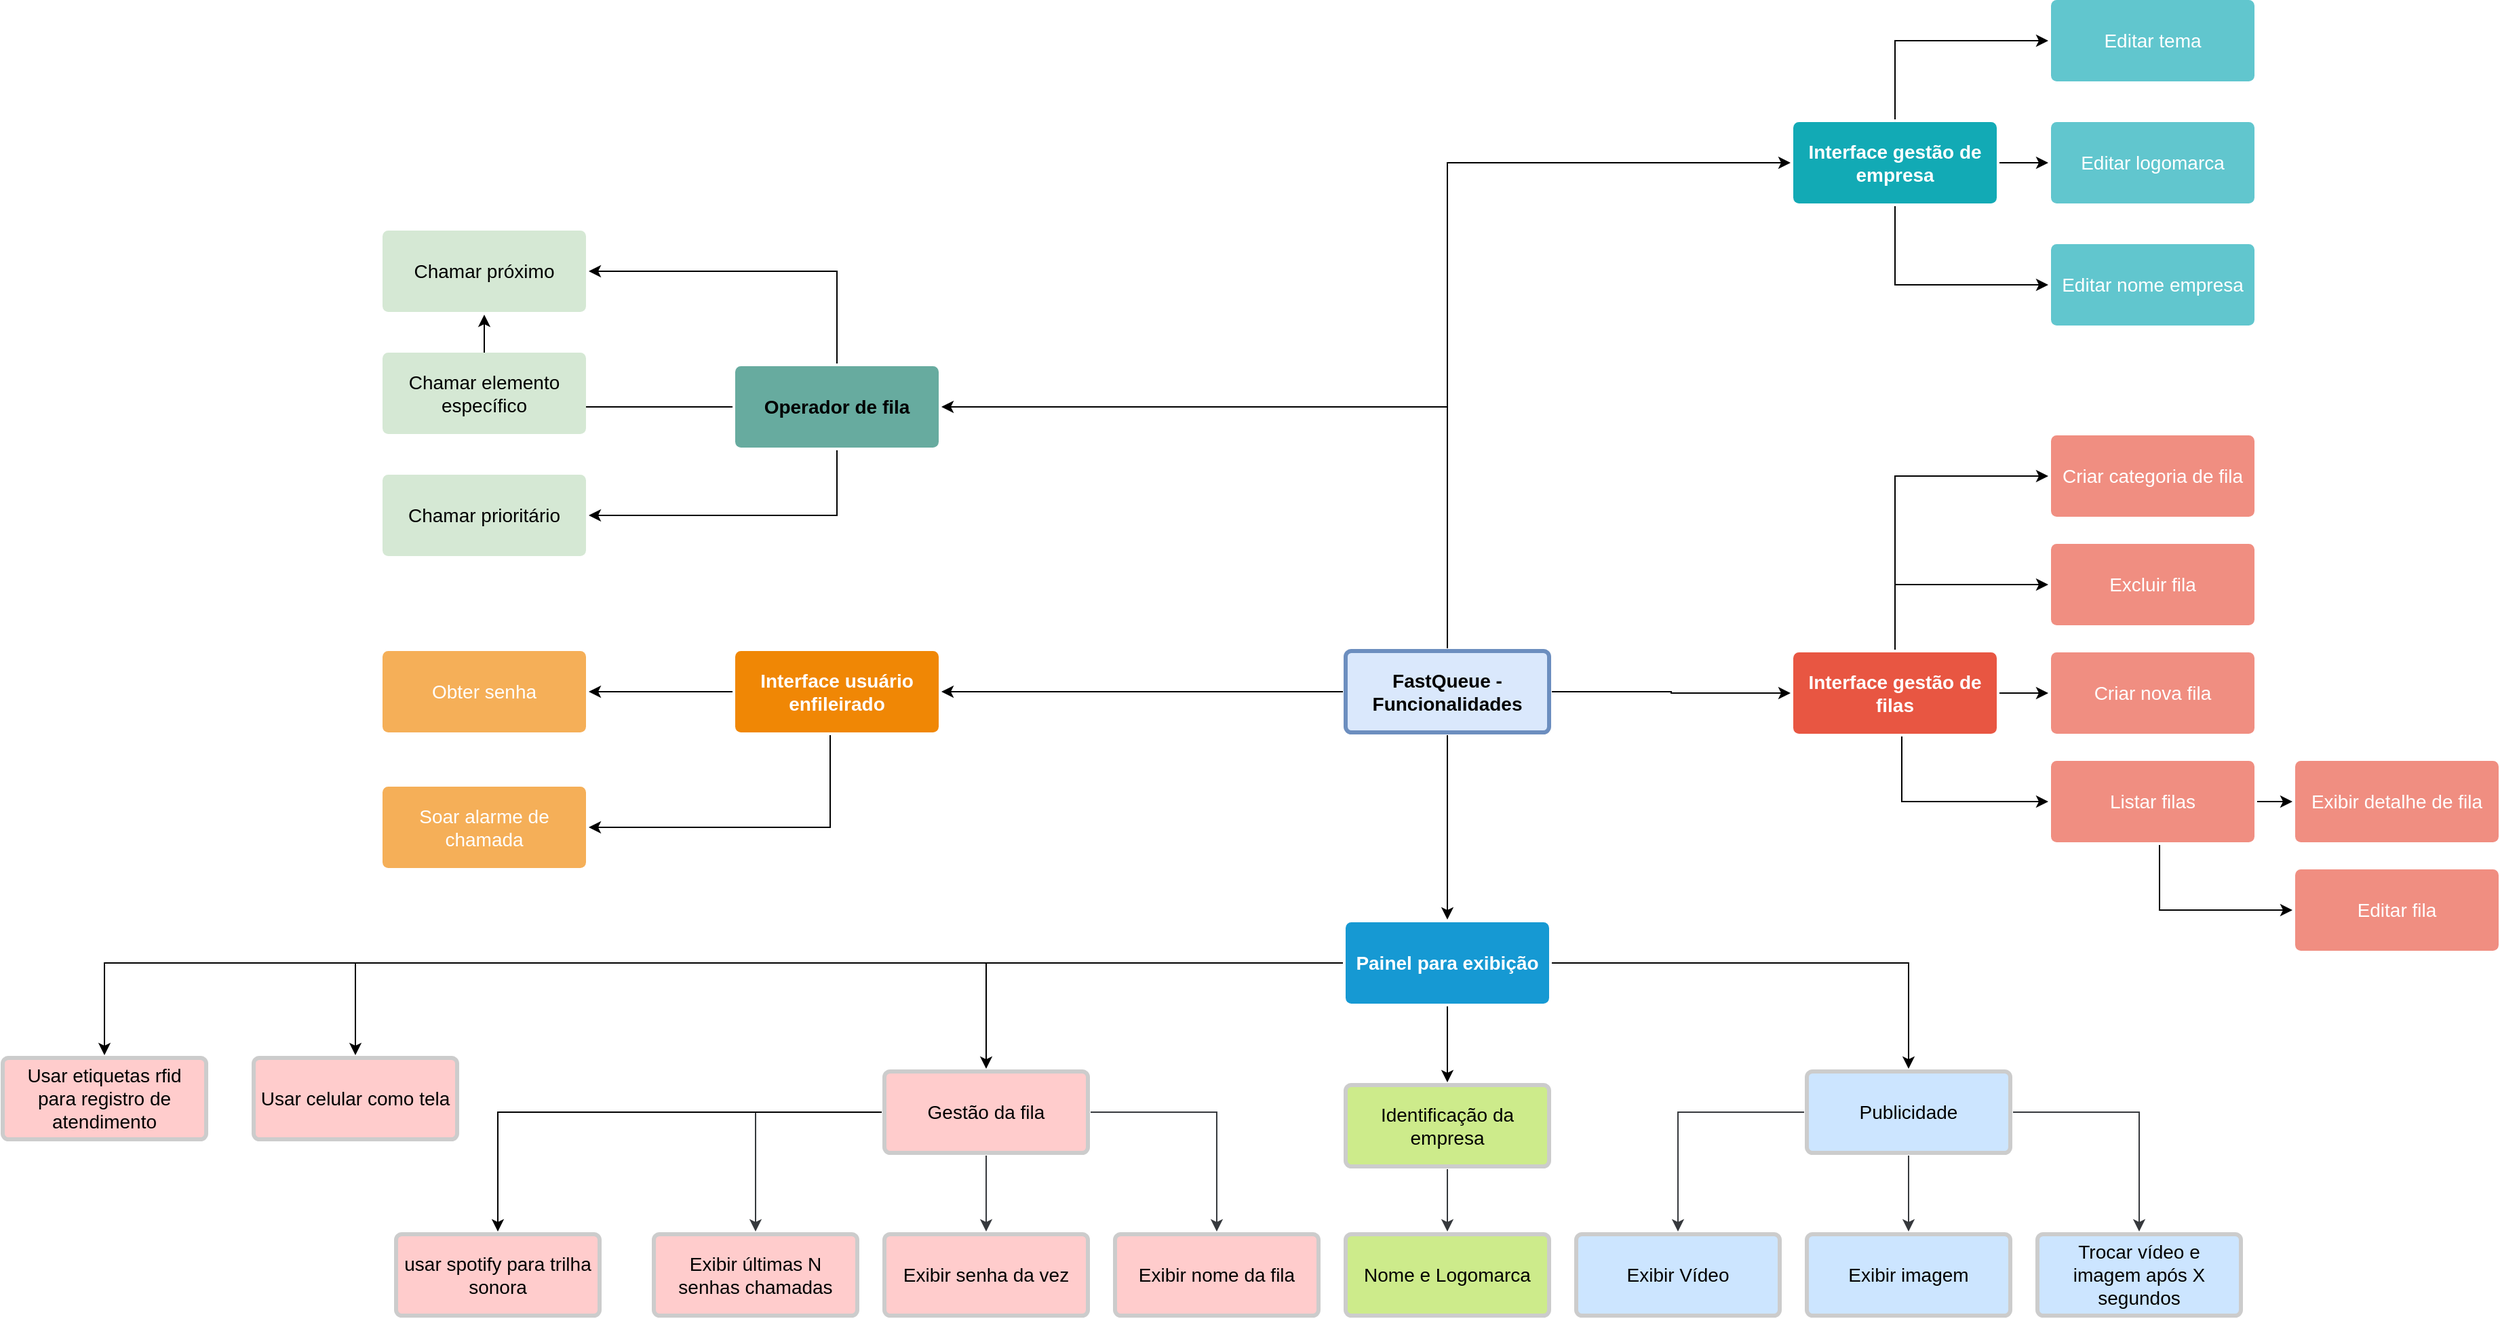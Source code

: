 <mxfile version="17.5.0" type="github">
  <diagram id="6a731a19-8d31-9384-78a2-239565b7b9f0" name="Ideia completa">
    <mxGraphModel dx="3098" dy="1918" grid="1" gridSize="10" guides="1" tooltips="1" connect="1" arrows="1" fold="1" page="1" pageScale="1" pageWidth="1169" pageHeight="827" background="none" math="0" shadow="0">
      <root>
        <mxCell id="0" />
        <mxCell id="1" parent="0" />
        <mxCell id="2rp1aH3CxBHH7PFFhipD-1801" value="" style="edgeStyle=orthogonalEdgeStyle;rounded=0;orthogonalLoop=1;jettySize=auto;html=1;strokeColor=#E6E6E6;" edge="1" parent="1" source="1753" target="1756">
          <mxGeometry relative="1" as="geometry" />
        </mxCell>
        <mxCell id="2rp1aH3CxBHH7PFFhipD-1802" style="edgeStyle=orthogonalEdgeStyle;rounded=0;orthogonalLoop=1;jettySize=auto;html=1;strokeColor=#000000;" edge="1" parent="1" source="1753" target="1756">
          <mxGeometry relative="1" as="geometry" />
        </mxCell>
        <mxCell id="2rp1aH3CxBHH7PFFhipD-1808" style="edgeStyle=orthogonalEdgeStyle;rounded=0;orthogonalLoop=1;jettySize=auto;html=1;strokeColor=#000000;" edge="1" parent="1" source="1753" target="2rp1aH3CxBHH7PFFhipD-1803">
          <mxGeometry relative="1" as="geometry">
            <Array as="points">
              <mxPoint x="1080" y="391" />
            </Array>
          </mxGeometry>
        </mxCell>
        <mxCell id="2rp1aH3CxBHH7PFFhipD-1811" style="edgeStyle=orthogonalEdgeStyle;rounded=0;orthogonalLoop=1;jettySize=auto;html=1;strokeColor=#000000;" edge="1" parent="1" source="1753" target="2rp1aH3CxBHH7PFFhipD-1810">
          <mxGeometry relative="1" as="geometry">
            <Array as="points">
              <mxPoint x="1075" y="231" />
            </Array>
          </mxGeometry>
        </mxCell>
        <mxCell id="2rp1aH3CxBHH7PFFhipD-1816" style="edgeStyle=orthogonalEdgeStyle;rounded=0;orthogonalLoop=1;jettySize=auto;html=1;strokeColor=#000000;" edge="1" parent="1" source="1753" target="2rp1aH3CxBHH7PFFhipD-1815">
          <mxGeometry relative="1" as="geometry">
            <Array as="points">
              <mxPoint x="1075" y="151" />
            </Array>
          </mxGeometry>
        </mxCell>
        <mxCell id="1753" value="Interface gestão de filas" style="rounded=1;whiteSpace=wrap;html=1;shadow=0;labelBackgroundColor=none;strokeColor=none;strokeWidth=3;fillColor=#e85642;fontFamily=Helvetica;fontSize=14;fontColor=#FFFFFF;align=center;spacing=5;fontStyle=1;arcSize=7;perimeterSpacing=2;" parent="1" vertex="1">
          <mxGeometry x="1000" y="281" width="150" height="60" as="geometry" />
        </mxCell>
        <mxCell id="1756" value="Criar nova fila" style="rounded=1;whiteSpace=wrap;html=1;shadow=0;labelBackgroundColor=none;strokeColor=none;strokeWidth=3;fillColor=#f08e81;fontFamily=Helvetica;fontSize=14;fontColor=#FFFFFF;align=center;spacing=5;fontStyle=0;arcSize=7;perimeterSpacing=2;" parent="1" vertex="1">
          <mxGeometry x="1190" y="281" width="150" height="60" as="geometry" />
        </mxCell>
        <mxCell id="2rp1aH3CxBHH7PFFhipD-1842" style="edgeStyle=orthogonalEdgeStyle;rounded=0;orthogonalLoop=1;jettySize=auto;html=1;strokeColor=#000000;" edge="1" parent="1" source="1760" target="2rp1aH3CxBHH7PFFhipD-1841">
          <mxGeometry relative="1" as="geometry" />
        </mxCell>
        <mxCell id="2rp1aH3CxBHH7PFFhipD-1846" style="edgeStyle=orthogonalEdgeStyle;rounded=0;orthogonalLoop=1;jettySize=auto;html=1;strokeColor=#000000;" edge="1" parent="1" source="1760" target="2rp1aH3CxBHH7PFFhipD-1845">
          <mxGeometry relative="1" as="geometry" />
        </mxCell>
        <mxCell id="1760" value="&lt;div&gt;Painel para exibição&lt;/div&gt;" style="rounded=1;whiteSpace=wrap;html=1;shadow=0;labelBackgroundColor=none;strokeColor=none;strokeWidth=3;fillColor=#1699d3;fontFamily=Helvetica;fontSize=14;fontColor=#FFFFFF;align=center;spacing=5;fontStyle=1;arcSize=7;perimeterSpacing=2;" parent="1" vertex="1">
          <mxGeometry x="670" y="480" width="150" height="60" as="geometry" />
        </mxCell>
        <mxCell id="2rp1aH3CxBHH7PFFhipD-1780" style="edgeStyle=orthogonalEdgeStyle;rounded=0;orthogonalLoop=1;jettySize=auto;html=1;fillColor=#ffcccc;strokeColor=#36393d;" edge="1" parent="1" source="2rp1aH3CxBHH7PFFhipD-1785" target="2rp1aH3CxBHH7PFFhipD-1779">
          <mxGeometry relative="1" as="geometry">
            <Array as="points">
              <mxPoint x="415" y="620" />
            </Array>
          </mxGeometry>
        </mxCell>
        <mxCell id="2rp1aH3CxBHH7PFFhipD-1782" style="edgeStyle=orthogonalEdgeStyle;rounded=0;orthogonalLoop=1;jettySize=auto;html=1;" edge="1" parent="1" source="1760" target="2rp1aH3CxBHH7PFFhipD-1781">
          <mxGeometry relative="1" as="geometry">
            <mxPoint x="745" y="572" as="sourcePoint" />
          </mxGeometry>
        </mxCell>
        <mxCell id="2rp1aH3CxBHH7PFFhipD-1784" style="edgeStyle=orthogonalEdgeStyle;rounded=0;orthogonalLoop=1;jettySize=auto;html=1;fillColor=#ffcccc;strokeColor=#36393d;" edge="1" parent="1" source="2rp1aH3CxBHH7PFFhipD-1785" target="2rp1aH3CxBHH7PFFhipD-1783">
          <mxGeometry relative="1" as="geometry">
            <Array as="points">
              <mxPoint x="235" y="620" />
            </Array>
          </mxGeometry>
        </mxCell>
        <mxCell id="2rp1aH3CxBHH7PFFhipD-1786" style="edgeStyle=orthogonalEdgeStyle;rounded=0;orthogonalLoop=1;jettySize=auto;html=1;" edge="1" parent="1" source="1760" target="2rp1aH3CxBHH7PFFhipD-1785">
          <mxGeometry relative="1" as="geometry">
            <mxPoint x="668" y="540" as="sourcePoint" />
          </mxGeometry>
        </mxCell>
        <mxCell id="2rp1aH3CxBHH7PFFhipD-1800" style="edgeStyle=orthogonalEdgeStyle;rounded=0;orthogonalLoop=1;jettySize=auto;html=1;" edge="1" parent="1" source="1760" target="2rp1aH3CxBHH7PFFhipD-1798">
          <mxGeometry relative="1" as="geometry">
            <mxPoint x="822" y="540" as="sourcePoint" />
          </mxGeometry>
        </mxCell>
        <mxCell id="2rp1aH3CxBHH7PFFhipD-1822" style="edgeStyle=orthogonalEdgeStyle;rounded=0;orthogonalLoop=1;jettySize=auto;html=1;strokeColor=#000000;" edge="1" parent="1" source="1764" target="1767">
          <mxGeometry relative="1" as="geometry" />
        </mxCell>
        <mxCell id="2rp1aH3CxBHH7PFFhipD-1824" style="edgeStyle=orthogonalEdgeStyle;rounded=0;orthogonalLoop=1;jettySize=auto;html=1;strokeColor=#000000;" edge="1" parent="1" source="1764" target="2rp1aH3CxBHH7PFFhipD-1823">
          <mxGeometry relative="1" as="geometry">
            <Array as="points">
              <mxPoint x="290" y="410" />
            </Array>
          </mxGeometry>
        </mxCell>
        <mxCell id="1764" value="Interface usuário enfileirado" style="rounded=1;whiteSpace=wrap;html=1;shadow=0;labelBackgroundColor=none;strokeColor=none;strokeWidth=3;fillColor=#F08705;fontFamily=Helvetica;fontSize=14;fontColor=#FFFFFF;align=center;spacing=5;fontStyle=1;arcSize=7;perimeterSpacing=2;" parent="1" vertex="1">
          <mxGeometry x="220" y="280" width="150" height="60" as="geometry" />
        </mxCell>
        <mxCell id="1767" value="Obter senha" style="rounded=1;whiteSpace=wrap;html=1;shadow=0;labelBackgroundColor=none;strokeColor=none;strokeWidth=3;fillColor=#f5af58;fontFamily=Helvetica;fontSize=14;fontColor=#FFFFFF;align=center;spacing=5;arcSize=7;perimeterSpacing=2;" parent="1" vertex="1">
          <mxGeometry x="-40" y="280" width="150" height="60" as="geometry" />
        </mxCell>
        <mxCell id="2rp1aH3CxBHH7PFFhipD-1812" style="edgeStyle=orthogonalEdgeStyle;rounded=0;orthogonalLoop=1;jettySize=auto;html=1;strokeColor=#000000;" edge="1" parent="1" source="1769" target="1760">
          <mxGeometry relative="1" as="geometry" />
        </mxCell>
        <mxCell id="2rp1aH3CxBHH7PFFhipD-1813" style="edgeStyle=orthogonalEdgeStyle;rounded=0;orthogonalLoop=1;jettySize=auto;html=1;strokeColor=#000000;" edge="1" parent="1" source="1769" target="1753">
          <mxGeometry relative="1" as="geometry" />
        </mxCell>
        <mxCell id="2rp1aH3CxBHH7PFFhipD-1814" style="edgeStyle=orthogonalEdgeStyle;rounded=0;orthogonalLoop=1;jettySize=auto;html=1;strokeColor=#000000;" edge="1" parent="1" source="1769" target="1771">
          <mxGeometry relative="1" as="geometry">
            <Array as="points">
              <mxPoint x="745" y="-80" />
            </Array>
          </mxGeometry>
        </mxCell>
        <mxCell id="2rp1aH3CxBHH7PFFhipD-1825" style="edgeStyle=orthogonalEdgeStyle;rounded=0;orthogonalLoop=1;jettySize=auto;html=1;strokeColor=#000000;" edge="1" parent="1" source="1769" target="1764">
          <mxGeometry relative="1" as="geometry" />
        </mxCell>
        <mxCell id="2rp1aH3CxBHH7PFFhipD-1831" style="edgeStyle=orthogonalEdgeStyle;rounded=0;orthogonalLoop=1;jettySize=auto;html=1;strokeColor=#000000;" edge="1" parent="1" source="1769" target="2rp1aH3CxBHH7PFFhipD-1828">
          <mxGeometry relative="1" as="geometry">
            <Array as="points">
              <mxPoint x="745" y="100" />
            </Array>
          </mxGeometry>
        </mxCell>
        <mxCell id="1769" value="&lt;b&gt;FastQueue - Funcionalidades&lt;/b&gt;" style="rounded=1;whiteSpace=wrap;html=1;shadow=0;labelBackgroundColor=none;strokeColor=#6c8ebf;strokeWidth=3;fillColor=#dae8fc;fontFamily=Helvetica;fontSize=14;align=center;spacing=5;arcSize=7;perimeterSpacing=2;" parent="1" vertex="1">
          <mxGeometry x="670" y="280" width="150" height="60" as="geometry" />
        </mxCell>
        <mxCell id="2rp1aH3CxBHH7PFFhipD-1817" style="edgeStyle=orthogonalEdgeStyle;rounded=0;orthogonalLoop=1;jettySize=auto;html=1;strokeColor=#000000;" edge="1" parent="1" source="1771" target="1776">
          <mxGeometry relative="1" as="geometry" />
        </mxCell>
        <mxCell id="2rp1aH3CxBHH7PFFhipD-1820" style="edgeStyle=orthogonalEdgeStyle;rounded=0;orthogonalLoop=1;jettySize=auto;html=1;strokeColor=#000000;" edge="1" parent="1" source="1771" target="2rp1aH3CxBHH7PFFhipD-1819">
          <mxGeometry relative="1" as="geometry">
            <Array as="points">
              <mxPoint x="1075" y="10" />
            </Array>
          </mxGeometry>
        </mxCell>
        <mxCell id="2rp1aH3CxBHH7PFFhipD-1821" style="edgeStyle=orthogonalEdgeStyle;rounded=0;orthogonalLoop=1;jettySize=auto;html=1;strokeColor=#000000;" edge="1" parent="1" source="1771" target="2rp1aH3CxBHH7PFFhipD-1818">
          <mxGeometry relative="1" as="geometry">
            <Array as="points">
              <mxPoint x="1075" y="-170" />
            </Array>
          </mxGeometry>
        </mxCell>
        <mxCell id="1771" value="Interface gestão de empresa" style="rounded=1;whiteSpace=wrap;html=1;shadow=0;labelBackgroundColor=none;strokeColor=none;strokeWidth=3;fillColor=#12aab5;fontFamily=Helvetica;fontSize=14;fontColor=#FFFFFF;align=center;spacing=5;fontStyle=1;arcSize=7;perimeterSpacing=2;" parent="1" vertex="1">
          <mxGeometry x="1000" y="-110.0" width="150" height="60" as="geometry" />
        </mxCell>
        <mxCell id="1776" value="Editar logomarca" style="rounded=1;whiteSpace=wrap;html=1;shadow=0;labelBackgroundColor=none;strokeColor=none;strokeWidth=3;fillColor=#61c6ce;fontFamily=Helvetica;fontSize=14;fontColor=#FFFFFF;align=center;spacing=5;fontStyle=0;arcSize=7;perimeterSpacing=2;" parent="1" vertex="1">
          <mxGeometry x="1190" y="-110" width="150" height="60" as="geometry" />
        </mxCell>
        <mxCell id="2rp1aH3CxBHH7PFFhipD-1779" value="&lt;div&gt;Exibir senha da vez&lt;/div&gt;" style="rounded=1;whiteSpace=wrap;html=1;shadow=0;labelBackgroundColor=none;strokeColor=#CCCCCC;strokeWidth=3;fillColor=#ffcccc;fontFamily=Helvetica;fontSize=14;align=center;spacing=5;arcSize=7;perimeterSpacing=2;" vertex="1" parent="1">
          <mxGeometry x="330" y="710" width="150" height="60" as="geometry" />
        </mxCell>
        <mxCell id="2rp1aH3CxBHH7PFFhipD-1792" style="edgeStyle=orthogonalEdgeStyle;rounded=0;orthogonalLoop=1;jettySize=auto;html=1;fillColor=#cdeb8b;strokeColor=#36393d;" edge="1" parent="1" source="2rp1aH3CxBHH7PFFhipD-1781" target="2rp1aH3CxBHH7PFFhipD-1790">
          <mxGeometry relative="1" as="geometry" />
        </mxCell>
        <mxCell id="2rp1aH3CxBHH7PFFhipD-1781" value="Identificação da empresa" style="rounded=1;whiteSpace=wrap;html=1;shadow=0;labelBackgroundColor=none;strokeColor=#CCCCCC;strokeWidth=3;fillColor=#cdeb8b;fontFamily=Helvetica;fontSize=14;align=center;spacing=5;arcSize=7;perimeterSpacing=2;" vertex="1" parent="1">
          <mxGeometry x="670" y="600" width="150" height="60" as="geometry" />
        </mxCell>
        <mxCell id="2rp1aH3CxBHH7PFFhipD-1783" value="&lt;div&gt;Exibir últimas N senhas chamadas&lt;/div&gt;" style="rounded=1;whiteSpace=wrap;html=1;shadow=0;labelBackgroundColor=none;strokeColor=#CCCCCC;strokeWidth=3;fillColor=#ffcccc;fontFamily=Helvetica;fontSize=14;align=center;spacing=5;arcSize=7;perimeterSpacing=2;" vertex="1" parent="1">
          <mxGeometry x="160" y="710" width="150" height="60" as="geometry" />
        </mxCell>
        <mxCell id="2rp1aH3CxBHH7PFFhipD-1789" style="edgeStyle=orthogonalEdgeStyle;rounded=0;orthogonalLoop=1;jettySize=auto;html=1;fillColor=#ffcccc;strokeColor=#36393d;" edge="1" parent="1" source="2rp1aH3CxBHH7PFFhipD-1785" target="2rp1aH3CxBHH7PFFhipD-1788">
          <mxGeometry relative="1" as="geometry" />
        </mxCell>
        <mxCell id="2rp1aH3CxBHH7PFFhipD-1844" style="edgeStyle=orthogonalEdgeStyle;rounded=0;orthogonalLoop=1;jettySize=auto;html=1;strokeColor=#000000;" edge="1" parent="1" source="2rp1aH3CxBHH7PFFhipD-1785" target="2rp1aH3CxBHH7PFFhipD-1843">
          <mxGeometry relative="1" as="geometry" />
        </mxCell>
        <mxCell id="2rp1aH3CxBHH7PFFhipD-1785" value="Gestão da fila" style="rounded=1;whiteSpace=wrap;html=1;shadow=0;labelBackgroundColor=none;strokeColor=#CCCCCC;strokeWidth=3;fillColor=#ffcccc;fontFamily=Helvetica;fontSize=14;align=center;spacing=5;fontStyle=0;arcSize=7;perimeterSpacing=2;" vertex="1" parent="1">
          <mxGeometry x="330" y="590" width="150" height="60" as="geometry" />
        </mxCell>
        <mxCell id="2rp1aH3CxBHH7PFFhipD-1788" value="Exibir nome da fila" style="rounded=1;whiteSpace=wrap;html=1;shadow=0;labelBackgroundColor=none;strokeColor=#CCCCCC;strokeWidth=3;fillColor=#ffcccc;fontFamily=Helvetica;fontSize=14;align=center;spacing=5;arcSize=7;perimeterSpacing=2;" vertex="1" parent="1">
          <mxGeometry x="500" y="710" width="150" height="60" as="geometry" />
        </mxCell>
        <mxCell id="2rp1aH3CxBHH7PFFhipD-1790" value="Nome e Logomarca" style="rounded=1;whiteSpace=wrap;html=1;shadow=0;labelBackgroundColor=none;strokeColor=#CCCCCC;strokeWidth=3;fillColor=#cdeb8b;fontFamily=Helvetica;fontSize=14;align=center;spacing=5;arcSize=7;perimeterSpacing=2;" vertex="1" parent="1">
          <mxGeometry x="670" y="710" width="150" height="60" as="geometry" />
        </mxCell>
        <mxCell id="2rp1aH3CxBHH7PFFhipD-1793" style="edgeStyle=orthogonalEdgeStyle;rounded=0;orthogonalLoop=1;jettySize=auto;html=1;fillColor=#cce5ff;strokeColor=#36393d;" edge="1" parent="1" source="2rp1aH3CxBHH7PFFhipD-1798" target="2rp1aH3CxBHH7PFFhipD-1795">
          <mxGeometry relative="1" as="geometry">
            <Array as="points">
              <mxPoint x="1095" y="620" />
            </Array>
          </mxGeometry>
        </mxCell>
        <mxCell id="2rp1aH3CxBHH7PFFhipD-1794" style="edgeStyle=orthogonalEdgeStyle;rounded=0;orthogonalLoop=1;jettySize=auto;html=1;fillColor=#cce5ff;strokeColor=#36393d;" edge="1" parent="1" source="2rp1aH3CxBHH7PFFhipD-1798" target="2rp1aH3CxBHH7PFFhipD-1796">
          <mxGeometry relative="1" as="geometry">
            <Array as="points">
              <mxPoint x="915" y="620" />
            </Array>
          </mxGeometry>
        </mxCell>
        <mxCell id="2rp1aH3CxBHH7PFFhipD-1795" value="Exibir imagem" style="rounded=1;whiteSpace=wrap;html=1;shadow=0;labelBackgroundColor=none;strokeColor=#CCCCCC;strokeWidth=3;fillColor=#cce5ff;fontFamily=Helvetica;fontSize=14;align=center;spacing=5;arcSize=7;perimeterSpacing=2;" vertex="1" parent="1">
          <mxGeometry x="1010" y="710" width="150" height="60" as="geometry" />
        </mxCell>
        <mxCell id="2rp1aH3CxBHH7PFFhipD-1796" value="Exibir Vídeo" style="rounded=1;whiteSpace=wrap;html=1;shadow=0;labelBackgroundColor=none;strokeColor=#CCCCCC;strokeWidth=3;fillColor=#cce5ff;fontFamily=Helvetica;fontSize=14;align=center;spacing=5;arcSize=7;perimeterSpacing=2;" vertex="1" parent="1">
          <mxGeometry x="840" y="710" width="150" height="60" as="geometry" />
        </mxCell>
        <mxCell id="2rp1aH3CxBHH7PFFhipD-1797" style="edgeStyle=orthogonalEdgeStyle;rounded=0;orthogonalLoop=1;jettySize=auto;html=1;fillColor=#cce5ff;strokeColor=#36393d;" edge="1" parent="1" source="2rp1aH3CxBHH7PFFhipD-1798" target="2rp1aH3CxBHH7PFFhipD-1799">
          <mxGeometry relative="1" as="geometry" />
        </mxCell>
        <mxCell id="2rp1aH3CxBHH7PFFhipD-1798" value="Publicidade" style="rounded=1;whiteSpace=wrap;html=1;shadow=0;labelBackgroundColor=none;strokeColor=#CCCCCC;strokeWidth=3;fillColor=#cce5ff;fontFamily=Helvetica;fontSize=14;align=center;spacing=5;fontStyle=0;arcSize=7;perimeterSpacing=2;" vertex="1" parent="1">
          <mxGeometry x="1010" y="590" width="150" height="60" as="geometry" />
        </mxCell>
        <mxCell id="2rp1aH3CxBHH7PFFhipD-1799" value="Trocar vídeo e imagem após X segundos" style="rounded=1;whiteSpace=wrap;html=1;shadow=0;labelBackgroundColor=none;strokeColor=#CCCCCC;strokeWidth=3;fillColor=#cce5ff;fontFamily=Helvetica;fontSize=14;align=center;spacing=5;arcSize=7;perimeterSpacing=2;" vertex="1" parent="1">
          <mxGeometry x="1180" y="710" width="150" height="60" as="geometry" />
        </mxCell>
        <mxCell id="2rp1aH3CxBHH7PFFhipD-1807" value="" style="edgeStyle=orthogonalEdgeStyle;rounded=0;orthogonalLoop=1;jettySize=auto;html=1;strokeColor=#000000;" edge="1" parent="1" source="2rp1aH3CxBHH7PFFhipD-1803" target="2rp1aH3CxBHH7PFFhipD-1806">
          <mxGeometry relative="1" as="geometry" />
        </mxCell>
        <mxCell id="2rp1aH3CxBHH7PFFhipD-1809" style="edgeStyle=orthogonalEdgeStyle;rounded=0;orthogonalLoop=1;jettySize=auto;html=1;strokeColor=#000000;" edge="1" parent="1" source="2rp1aH3CxBHH7PFFhipD-1803" target="2rp1aH3CxBHH7PFFhipD-1805">
          <mxGeometry relative="1" as="geometry">
            <Array as="points">
              <mxPoint x="1270" y="471" />
            </Array>
          </mxGeometry>
        </mxCell>
        <mxCell id="2rp1aH3CxBHH7PFFhipD-1803" value="Listar filas" style="rounded=1;whiteSpace=wrap;html=1;shadow=0;labelBackgroundColor=none;strokeColor=none;strokeWidth=3;fillColor=#f08e81;fontFamily=Helvetica;fontSize=14;fontColor=#FFFFFF;align=center;spacing=5;fontStyle=0;arcSize=7;perimeterSpacing=2;" vertex="1" parent="1">
          <mxGeometry x="1190" y="361" width="150" height="60" as="geometry" />
        </mxCell>
        <mxCell id="2rp1aH3CxBHH7PFFhipD-1805" value="&lt;div&gt;Editar fila&lt;/div&gt;" style="rounded=1;whiteSpace=wrap;html=1;shadow=0;labelBackgroundColor=none;strokeColor=none;strokeWidth=3;fillColor=#f08e81;fontFamily=Helvetica;fontSize=14;fontColor=#FFFFFF;align=center;spacing=5;fontStyle=0;arcSize=7;perimeterSpacing=2;" vertex="1" parent="1">
          <mxGeometry x="1370" y="441" width="150" height="60" as="geometry" />
        </mxCell>
        <mxCell id="2rp1aH3CxBHH7PFFhipD-1806" value="Exibir detalhe de fila" style="rounded=1;whiteSpace=wrap;html=1;shadow=0;labelBackgroundColor=none;strokeColor=none;strokeWidth=3;fillColor=#f08e81;fontFamily=Helvetica;fontSize=14;fontColor=#FFFFFF;align=center;spacing=5;fontStyle=0;arcSize=7;perimeterSpacing=2;" vertex="1" parent="1">
          <mxGeometry x="1370" y="361" width="150" height="60" as="geometry" />
        </mxCell>
        <mxCell id="2rp1aH3CxBHH7PFFhipD-1810" value="Excluir fila" style="rounded=1;whiteSpace=wrap;html=1;shadow=0;labelBackgroundColor=none;strokeColor=none;strokeWidth=3;fillColor=#f08e81;fontFamily=Helvetica;fontSize=14;fontColor=#FFFFFF;align=center;spacing=5;fontStyle=0;arcSize=7;perimeterSpacing=2;" vertex="1" parent="1">
          <mxGeometry x="1190" y="201" width="150" height="60" as="geometry" />
        </mxCell>
        <mxCell id="2rp1aH3CxBHH7PFFhipD-1815" value="Criar categoria de fila" style="rounded=1;whiteSpace=wrap;html=1;shadow=0;labelBackgroundColor=none;strokeColor=none;strokeWidth=3;fillColor=#f08e81;fontFamily=Helvetica;fontSize=14;fontColor=#FFFFFF;align=center;spacing=5;fontStyle=0;arcSize=7;perimeterSpacing=2;" vertex="1" parent="1">
          <mxGeometry x="1190" y="121" width="150" height="60" as="geometry" />
        </mxCell>
        <mxCell id="2rp1aH3CxBHH7PFFhipD-1818" value="Editar tema" style="rounded=1;whiteSpace=wrap;html=1;shadow=0;labelBackgroundColor=none;strokeColor=none;strokeWidth=3;fillColor=#61c6ce;fontFamily=Helvetica;fontSize=14;fontColor=#FFFFFF;align=center;spacing=5;fontStyle=0;arcSize=7;perimeterSpacing=2;" vertex="1" parent="1">
          <mxGeometry x="1190" y="-200" width="150" height="60" as="geometry" />
        </mxCell>
        <mxCell id="2rp1aH3CxBHH7PFFhipD-1819" value="Editar nome empresa" style="rounded=1;whiteSpace=wrap;html=1;shadow=0;labelBackgroundColor=none;strokeColor=none;strokeWidth=3;fillColor=#61c6ce;fontFamily=Helvetica;fontSize=14;fontColor=#FFFFFF;align=center;spacing=5;fontStyle=0;arcSize=7;perimeterSpacing=2;" vertex="1" parent="1">
          <mxGeometry x="1190" y="-20" width="150" height="60" as="geometry" />
        </mxCell>
        <mxCell id="2rp1aH3CxBHH7PFFhipD-1823" value="Soar alarme de chamada" style="rounded=1;whiteSpace=wrap;html=1;shadow=0;labelBackgroundColor=none;strokeColor=none;strokeWidth=3;fillColor=#f5af58;fontFamily=Helvetica;fontSize=14;fontColor=#FFFFFF;align=center;spacing=5;arcSize=7;perimeterSpacing=2;" vertex="1" parent="1">
          <mxGeometry x="-40" y="380" width="150" height="60" as="geometry" />
        </mxCell>
        <mxCell id="2rp1aH3CxBHH7PFFhipD-1826" style="edgeStyle=orthogonalEdgeStyle;rounded=0;orthogonalLoop=1;jettySize=auto;html=1;strokeColor=#000000;" edge="1" parent="1" source="2rp1aH3CxBHH7PFFhipD-1828" target="2rp1aH3CxBHH7PFFhipD-1829">
          <mxGeometry relative="1" as="geometry" />
        </mxCell>
        <mxCell id="2rp1aH3CxBHH7PFFhipD-1834" style="edgeStyle=orthogonalEdgeStyle;rounded=0;orthogonalLoop=1;jettySize=auto;html=1;strokeColor=#000000;" edge="1" parent="1" source="2rp1aH3CxBHH7PFFhipD-1828" target="2rp1aH3CxBHH7PFFhipD-1829">
          <mxGeometry relative="1" as="geometry">
            <Array as="points">
              <mxPoint x="295" />
            </Array>
          </mxGeometry>
        </mxCell>
        <mxCell id="2rp1aH3CxBHH7PFFhipD-1835" style="edgeStyle=orthogonalEdgeStyle;rounded=0;orthogonalLoop=1;jettySize=auto;html=1;strokeColor=#000000;" edge="1" parent="1" source="2rp1aH3CxBHH7PFFhipD-1828" target="2rp1aH3CxBHH7PFFhipD-1833">
          <mxGeometry relative="1" as="geometry">
            <Array as="points">
              <mxPoint x="295" y="180" />
            </Array>
          </mxGeometry>
        </mxCell>
        <mxCell id="2rp1aH3CxBHH7PFFhipD-1828" value="Operador de fila" style="rounded=1;whiteSpace=wrap;html=1;shadow=0;labelBackgroundColor=none;strokeColor=none;strokeWidth=3;fillColor=#67AB9F;fontFamily=Helvetica;fontSize=14;align=center;spacing=5;fontStyle=1;arcSize=7;perimeterSpacing=2;" vertex="1" parent="1">
          <mxGeometry x="220" y="70" width="150" height="60" as="geometry" />
        </mxCell>
        <mxCell id="2rp1aH3CxBHH7PFFhipD-1829" value="&lt;div&gt;Chamar próximo&lt;/div&gt;" style="rounded=1;whiteSpace=wrap;html=1;shadow=0;labelBackgroundColor=none;strokeColor=none;strokeWidth=3;fillColor=#d5e8d4;fontFamily=Helvetica;fontSize=14;align=center;spacing=5;arcSize=7;perimeterSpacing=2;" vertex="1" parent="1">
          <mxGeometry x="-40" y="-30" width="150" height="60" as="geometry" />
        </mxCell>
        <mxCell id="2rp1aH3CxBHH7PFFhipD-1832" value="Chamar elemento específico" style="rounded=1;whiteSpace=wrap;html=1;shadow=0;labelBackgroundColor=none;strokeColor=none;strokeWidth=3;fillColor=#d5e8d4;fontFamily=Helvetica;fontSize=14;align=center;spacing=5;arcSize=7;perimeterSpacing=2;" vertex="1" parent="1">
          <mxGeometry x="-40" y="60" width="150" height="60" as="geometry" />
        </mxCell>
        <mxCell id="2rp1aH3CxBHH7PFFhipD-1833" value="&lt;div&gt;Chamar prioritário&lt;/div&gt;" style="rounded=1;whiteSpace=wrap;html=1;shadow=0;labelBackgroundColor=none;strokeColor=none;strokeWidth=3;fillColor=#d5e8d4;fontFamily=Helvetica;fontSize=14;align=center;spacing=5;arcSize=7;perimeterSpacing=2;" vertex="1" parent="1">
          <mxGeometry x="-40" y="150" width="150" height="60" as="geometry" />
        </mxCell>
        <mxCell id="2rp1aH3CxBHH7PFFhipD-1841" value="Usar celular como tela" style="rounded=1;whiteSpace=wrap;html=1;shadow=0;labelBackgroundColor=none;strokeColor=#CCCCCC;strokeWidth=3;fillColor=#ffcccc;fontFamily=Helvetica;fontSize=14;align=center;spacing=5;fontStyle=0;arcSize=7;perimeterSpacing=2;" vertex="1" parent="1">
          <mxGeometry x="-135" y="580" width="150" height="60" as="geometry" />
        </mxCell>
        <mxCell id="2rp1aH3CxBHH7PFFhipD-1843" value="usar spotify para trilha sonora" style="rounded=1;whiteSpace=wrap;html=1;shadow=0;labelBackgroundColor=none;strokeColor=#CCCCCC;strokeWidth=3;fillColor=#ffcccc;fontFamily=Helvetica;fontSize=14;align=center;spacing=5;arcSize=7;perimeterSpacing=2;" vertex="1" parent="1">
          <mxGeometry x="-30" y="710" width="150" height="60" as="geometry" />
        </mxCell>
        <mxCell id="2rp1aH3CxBHH7PFFhipD-1845" value="Usar etiquetas rfid para registro de atendimento" style="rounded=1;whiteSpace=wrap;html=1;shadow=0;labelBackgroundColor=none;strokeColor=#CCCCCC;strokeWidth=3;fillColor=#ffcccc;fontFamily=Helvetica;fontSize=14;align=center;spacing=5;fontStyle=0;arcSize=7;perimeterSpacing=2;" vertex="1" parent="1">
          <mxGeometry x="-320" y="580" width="150" height="60" as="geometry" />
        </mxCell>
      </root>
    </mxGraphModel>
  </diagram>
</mxfile>

